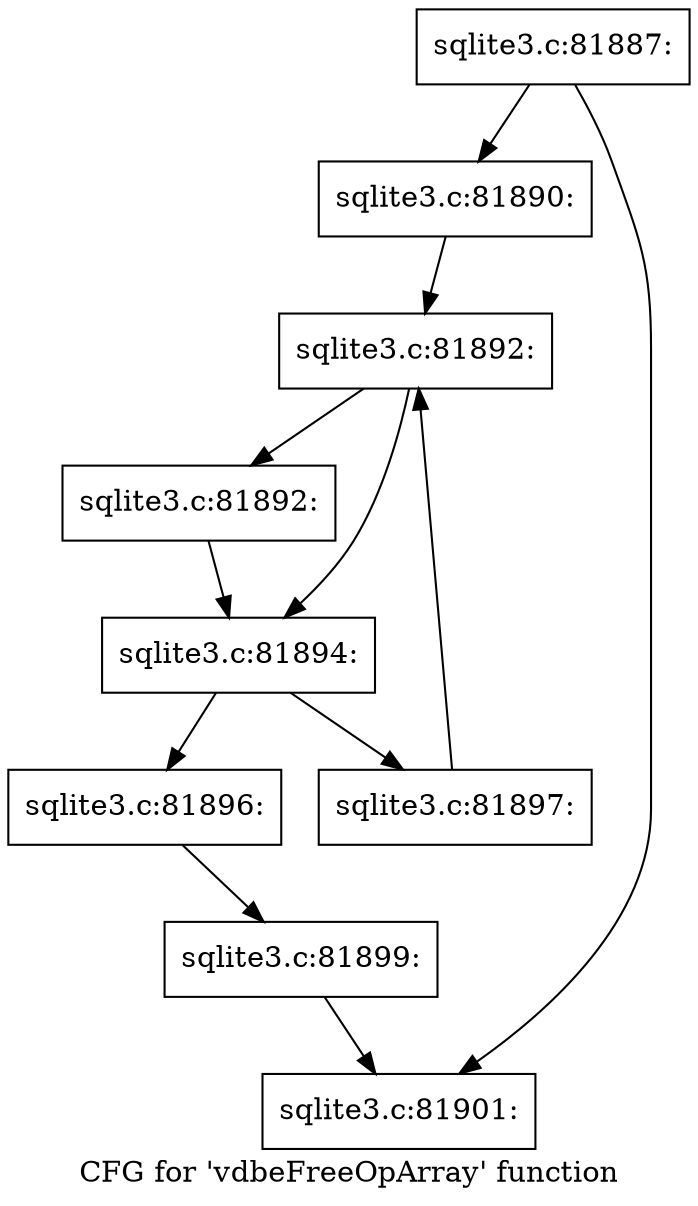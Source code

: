 digraph "CFG for 'vdbeFreeOpArray' function" {
	label="CFG for 'vdbeFreeOpArray' function";

	Node0x55c0f79c6510 [shape=record,label="{sqlite3.c:81887:}"];
	Node0x55c0f79c6510 -> Node0x55c0f79cc310;
	Node0x55c0f79c6510 -> Node0x55c0f79cc360;
	Node0x55c0f79cc310 [shape=record,label="{sqlite3.c:81890:}"];
	Node0x55c0f79cc310 -> Node0x55c0f79ccdb0;
	Node0x55c0f79ccdb0 [shape=record,label="{sqlite3.c:81892:}"];
	Node0x55c0f79ccdb0 -> Node0x55c0f79ccf80;
	Node0x55c0f79ccdb0 -> Node0x55c0f79ccfd0;
	Node0x55c0f79ccf80 [shape=record,label="{sqlite3.c:81892:}"];
	Node0x55c0f79ccf80 -> Node0x55c0f79ccfd0;
	Node0x55c0f79ccfd0 [shape=record,label="{sqlite3.c:81894:}"];
	Node0x55c0f79ccfd0 -> Node0x55c0f5ba59a0;
	Node0x55c0f79ccfd0 -> Node0x55c0f79cdba0;
	Node0x55c0f5ba59a0 [shape=record,label="{sqlite3.c:81896:}"];
	Node0x55c0f5ba59a0 -> Node0x55c0f79ccd30;
	Node0x55c0f79cdba0 [shape=record,label="{sqlite3.c:81897:}"];
	Node0x55c0f79cdba0 -> Node0x55c0f79ccdb0;
	Node0x55c0f79ccd30 [shape=record,label="{sqlite3.c:81899:}"];
	Node0x55c0f79ccd30 -> Node0x55c0f79cc360;
	Node0x55c0f79cc360 [shape=record,label="{sqlite3.c:81901:}"];
}
